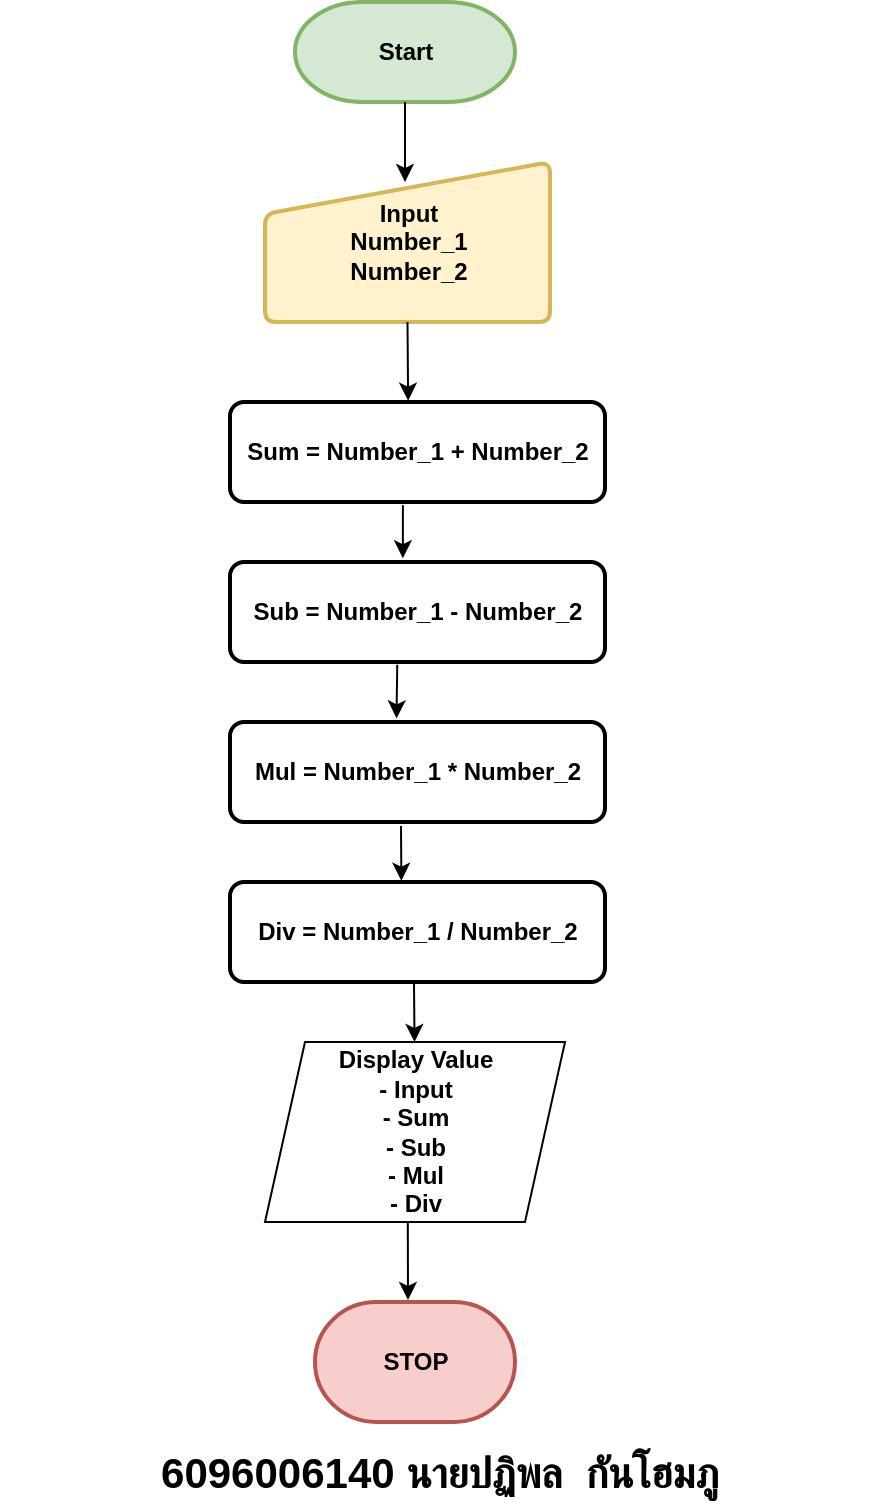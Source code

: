 <mxfile version="22.1.7" type="github">
  <diagram name="Page-1" id="nw29hAhJe0gsJ7tNHZK8">
    <mxGraphModel dx="1134" dy="717" grid="1" gridSize="10" guides="1" tooltips="1" connect="1" arrows="1" fold="1" page="1" pageScale="1" pageWidth="850" pageHeight="1100" math="0" shadow="0">
      <root>
        <mxCell id="0" />
        <mxCell id="1" parent="0" />
        <mxCell id="8BVpdNehEAl6KAuz26KA-6" value="Start" style="strokeWidth=2;html=1;shape=mxgraph.flowchart.terminator;whiteSpace=wrap;fontStyle=1;fillColor=#d5e8d4;strokeColor=#82b366;" parent="1" vertex="1">
          <mxGeometry x="312.5" y="140" width="110" height="50" as="geometry" />
        </mxCell>
        <mxCell id="8BVpdNehEAl6KAuz26KA-9" value="Sum = Number_1 + Number_2" style="rounded=1;whiteSpace=wrap;html=1;absoluteArcSize=1;arcSize=14;strokeWidth=2;fontStyle=1" parent="1" vertex="1">
          <mxGeometry x="280" y="340" width="187.5" height="50" as="geometry" />
        </mxCell>
        <mxCell id="8BVpdNehEAl6KAuz26KA-10" value="Sub = Number_1 - Number_2" style="rounded=1;whiteSpace=wrap;html=1;absoluteArcSize=1;arcSize=14;strokeWidth=2;fontStyle=1" parent="1" vertex="1">
          <mxGeometry x="280" y="420" width="187.5" height="50" as="geometry" />
        </mxCell>
        <mxCell id="8BVpdNehEAl6KAuz26KA-11" value="Mul = Number_1 * Number_2" style="rounded=1;whiteSpace=wrap;html=1;absoluteArcSize=1;arcSize=14;strokeWidth=2;fontStyle=1" parent="1" vertex="1">
          <mxGeometry x="280" y="500" width="187.5" height="50" as="geometry" />
        </mxCell>
        <mxCell id="8BVpdNehEAl6KAuz26KA-12" value="Div = Number_1 / Number_2" style="rounded=1;whiteSpace=wrap;html=1;absoluteArcSize=1;arcSize=14;strokeWidth=2;fontStyle=1" parent="1" vertex="1">
          <mxGeometry x="280" y="580" width="187.5" height="50" as="geometry" />
        </mxCell>
        <mxCell id="8BVpdNehEAl6KAuz26KA-14" value="STOP" style="strokeWidth=2;html=1;shape=mxgraph.flowchart.terminator;whiteSpace=wrap;fontStyle=1;fillColor=#f8cecc;strokeColor=#b85450;" parent="1" vertex="1">
          <mxGeometry x="322.5" y="790" width="100" height="60" as="geometry" />
        </mxCell>
        <mxCell id="8BVpdNehEAl6KAuz26KA-15" value="" style="endArrow=classic;html=1;rounded=0;exitX=0.5;exitY=1;exitDx=0;exitDy=0;exitPerimeter=0;entryX=0.5;entryY=0;entryDx=0;entryDy=0;" parent="1" source="8BVpdNehEAl6KAuz26KA-6" edge="1">
          <mxGeometry width="50" height="50" relative="1" as="geometry">
            <mxPoint x="362.5" y="340" as="sourcePoint" />
            <mxPoint x="367.5" y="230" as="targetPoint" />
          </mxGeometry>
        </mxCell>
        <mxCell id="8BVpdNehEAl6KAuz26KA-18" value="" style="endArrow=classic;html=1;rounded=0;entryX=0.461;entryY=-0.038;entryDx=0;entryDy=0;entryPerimeter=0;exitX=0.461;exitY=1.031;exitDx=0;exitDy=0;exitPerimeter=0;" parent="1" source="8BVpdNehEAl6KAuz26KA-9" target="8BVpdNehEAl6KAuz26KA-10" edge="1">
          <mxGeometry width="50" height="50" relative="1" as="geometry">
            <mxPoint x="350" y="420" as="sourcePoint" />
            <mxPoint x="400" y="370" as="targetPoint" />
          </mxGeometry>
        </mxCell>
        <mxCell id="8BVpdNehEAl6KAuz26KA-19" value="" style="endArrow=classic;html=1;rounded=0;entryX=0.444;entryY=-0.036;entryDx=0;entryDy=0;entryPerimeter=0;exitX=0.446;exitY=1.028;exitDx=0;exitDy=0;exitPerimeter=0;" parent="1" source="8BVpdNehEAl6KAuz26KA-10" target="8BVpdNehEAl6KAuz26KA-11" edge="1">
          <mxGeometry width="50" height="50" relative="1" as="geometry">
            <mxPoint x="350" y="500" as="sourcePoint" />
            <mxPoint x="400" y="450" as="targetPoint" />
          </mxGeometry>
        </mxCell>
        <mxCell id="8BVpdNehEAl6KAuz26KA-20" value="" style="endArrow=classic;html=1;rounded=0;entryX=0.457;entryY=-0.013;entryDx=0;entryDy=0;entryPerimeter=0;exitX=0.456;exitY=1.039;exitDx=0;exitDy=0;exitPerimeter=0;" parent="1" source="8BVpdNehEAl6KAuz26KA-11" target="8BVpdNehEAl6KAuz26KA-12" edge="1">
          <mxGeometry width="50" height="50" relative="1" as="geometry">
            <mxPoint x="350" y="560" as="sourcePoint" />
            <mxPoint x="400" y="510" as="targetPoint" />
          </mxGeometry>
        </mxCell>
        <mxCell id="8BVpdNehEAl6KAuz26KA-21" value="" style="endArrow=classic;html=1;rounded=0;entryX=0.495;entryY=-0.029;entryDx=0;entryDy=0;entryPerimeter=0;" parent="1" edge="1">
          <mxGeometry width="50" height="50" relative="1" as="geometry">
            <mxPoint x="372" y="630" as="sourcePoint" />
            <mxPoint x="372.26" y="660.0" as="targetPoint" />
          </mxGeometry>
        </mxCell>
        <mxCell id="8BVpdNehEAl6KAuz26KA-22" value="" style="endArrow=classic;html=1;rounded=0;exitX=0.476;exitY=1.005;exitDx=0;exitDy=0;exitPerimeter=0;" parent="1" source="8BVpdNehEAl6KAuz26KA-23" edge="1">
          <mxGeometry width="50" height="50" relative="1" as="geometry">
            <mxPoint x="378.01" y="762.07" as="sourcePoint" />
            <mxPoint x="369" y="789" as="targetPoint" />
          </mxGeometry>
        </mxCell>
        <mxCell id="8BVpdNehEAl6KAuz26KA-23" value="&lt;b&gt;Display Value&lt;br&gt;- Input&lt;br style=&quot;border-color: var(--border-color);&quot;&gt;- Sum&lt;br style=&quot;border-color: var(--border-color);&quot;&gt;- Sub&lt;br style=&quot;border-color: var(--border-color);&quot;&gt;- Mul&lt;br style=&quot;border-color: var(--border-color);&quot;&gt;- Div&lt;/b&gt;" style="shape=parallelogram;perimeter=parallelogramPerimeter;whiteSpace=wrap;html=1;fixedSize=1;" parent="1" vertex="1">
          <mxGeometry x="297.5" y="660" width="150" height="90" as="geometry" />
        </mxCell>
        <mxCell id="8BVpdNehEAl6KAuz26KA-24" value="&lt;b&gt;&lt;font style=&quot;font-size: 21px;&quot;&gt;6096006140 นายปฏิพล&amp;nbsp; กันโฮมภู&lt;/font&gt;&lt;/b&gt;" style="text;strokeColor=none;align=center;fillColor=none;html=1;verticalAlign=middle;whiteSpace=wrap;rounded=0;" parent="1" vertex="1">
          <mxGeometry x="165" y="860" width="440" height="30" as="geometry" />
        </mxCell>
        <mxCell id="qofXAMn2dpPe1JSPpyXG-1" value="Input&lt;br&gt;Number_1&lt;br&gt;Number_2" style="html=1;strokeWidth=2;shape=manualInput;whiteSpace=wrap;rounded=1;size=26;arcSize=11;fontStyle=1;fillColor=#fff2cc;strokeColor=#d6b656;" vertex="1" parent="1">
          <mxGeometry x="297.5" y="220" width="142.5" height="80" as="geometry" />
        </mxCell>
        <mxCell id="qofXAMn2dpPe1JSPpyXG-3" value="" style="endArrow=classic;html=1;rounded=0;exitX=0.5;exitY=1;exitDx=0;exitDy=0;entryX=0.475;entryY=-0.013;entryDx=0;entryDy=0;entryPerimeter=0;" edge="1" parent="1" source="qofXAMn2dpPe1JSPpyXG-1" target="8BVpdNehEAl6KAuz26KA-9">
          <mxGeometry width="50" height="50" relative="1" as="geometry">
            <mxPoint x="378" y="200" as="sourcePoint" />
            <mxPoint x="377.5" y="240" as="targetPoint" />
          </mxGeometry>
        </mxCell>
      </root>
    </mxGraphModel>
  </diagram>
</mxfile>
